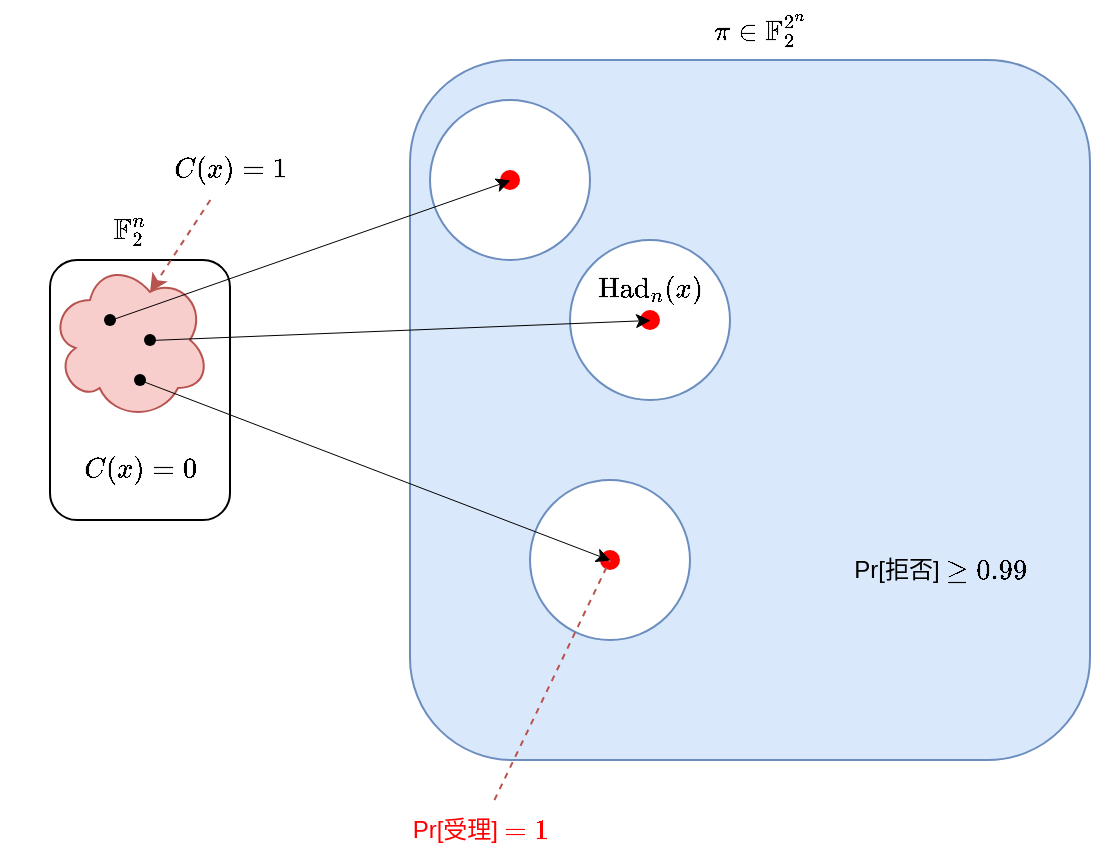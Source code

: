 <mxfile version="24.7.17">
  <diagram id="l-66y4AVhyTFW0OfiK2g" name="ページ1">
    <mxGraphModel dx="848" dy="606" grid="1" gridSize="10" guides="1" tooltips="1" connect="1" arrows="1" fold="1" page="1" pageScale="1" pageWidth="827" pageHeight="1169" math="1" shadow="0">
      <root>
        <mxCell id="0" />
        <mxCell id="1" parent="0" />
        <mxCell id="2" value="" style="rounded=1;whiteSpace=wrap;html=1;" parent="1" vertex="1">
          <mxGeometry x="50" y="220" width="90" height="130" as="geometry" />
        </mxCell>
        <mxCell id="3" value="$$\mathbb{F}_2^n$$" style="text;html=1;align=center;verticalAlign=middle;resizable=0;points=[];autosize=1;strokeColor=none;fillColor=none;" parent="1" vertex="1">
          <mxGeometry x="25" y="190" width="130" height="30" as="geometry" />
        </mxCell>
        <mxCell id="4" value="" style="ellipse;shape=cloud;whiteSpace=wrap;html=1;fillColor=#f8cecc;strokeColor=#b85450;" parent="1" vertex="1">
          <mxGeometry x="50" y="220" width="80" height="80" as="geometry" />
        </mxCell>
        <mxCell id="5" value="$$C(x)=1$$" style="text;html=1;align=center;verticalAlign=middle;resizable=0;points=[];autosize=1;strokeColor=none;fillColor=none;fontSize=12;" parent="1" vertex="1">
          <mxGeometry x="95" y="160" width="90" height="30" as="geometry" />
        </mxCell>
        <mxCell id="6" value="$$C(x)=0$$" style="text;html=1;align=center;verticalAlign=middle;resizable=0;points=[];autosize=1;strokeColor=none;fillColor=none;" parent="1" vertex="1">
          <mxGeometry x="50" y="310" width="90" height="30" as="geometry" />
        </mxCell>
        <mxCell id="7" value="" style="rounded=1;whiteSpace=wrap;html=1;fillColor=#dae8fc;strokeColor=#6c8ebf;" parent="1" vertex="1">
          <mxGeometry x="230" y="120" width="340" height="350" as="geometry" />
        </mxCell>
        <mxCell id="8" value="$$\pi \in \mathbb{F}_2^{2^n}$$" style="text;html=1;align=center;verticalAlign=middle;resizable=0;points=[];autosize=1;strokeColor=none;fillColor=none;" parent="1" vertex="1">
          <mxGeometry x="310" y="90" width="190" height="30" as="geometry" />
        </mxCell>
        <mxCell id="13" value="" style="shape=waypoint;sketch=0;size=6;pointerEvents=1;points=[];fillColor=none;resizable=0;rotatable=0;perimeter=centerPerimeter;snapToPoint=1;" parent="1" vertex="1">
          <mxGeometry x="85" y="270" width="20" height="20" as="geometry" />
        </mxCell>
        <mxCell id="16" value="" style="group" parent="1" vertex="1" connectable="0">
          <mxGeometry x="310" y="210" width="115" height="80" as="geometry" />
        </mxCell>
        <mxCell id="10" value="" style="ellipse;whiteSpace=wrap;html=1;aspect=fixed;fillColor=default;strokeColor=#6c8ebf;" parent="16" vertex="1">
          <mxGeometry width="80" height="80" as="geometry" />
        </mxCell>
        <mxCell id="11" value="" style="shape=waypoint;sketch=0;size=6;pointerEvents=1;points=[];fillColor=#dae8fc;resizable=0;rotatable=0;perimeter=centerPerimeter;snapToPoint=1;strokeColor=#FF0000;strokeWidth=3;" parent="16" vertex="1">
          <mxGeometry x="30" y="30" width="20" height="20" as="geometry" />
        </mxCell>
        <mxCell id="ZMNcrD23Gr3HNliZEn9E-31" value="$$\mathrm{Had}_n(x)$$" style="text;html=1;align=center;verticalAlign=middle;resizable=0;points=[];autosize=1;strokeColor=none;fillColor=none;" vertex="1" parent="16">
          <mxGeometry x="-35" y="10" width="150" height="30" as="geometry" />
        </mxCell>
        <mxCell id="18" value="" style="group" parent="1" vertex="1" connectable="0">
          <mxGeometry x="240" y="140" width="80" height="80" as="geometry" />
        </mxCell>
        <mxCell id="19" value="" style="ellipse;whiteSpace=wrap;html=1;aspect=fixed;fillColor=default;strokeColor=#6c8ebf;" parent="18" vertex="1">
          <mxGeometry width="80" height="80" as="geometry" />
        </mxCell>
        <mxCell id="20" value="" style="shape=waypoint;sketch=0;size=6;pointerEvents=1;points=[];fillColor=#dae8fc;resizable=0;rotatable=0;perimeter=centerPerimeter;snapToPoint=1;strokeColor=#FF0000;strokeWidth=3;" parent="18" vertex="1">
          <mxGeometry x="30" y="30" width="20" height="20" as="geometry" />
        </mxCell>
        <mxCell id="21" value="" style="group" parent="1" vertex="1" connectable="0">
          <mxGeometry x="290" y="330" width="80" height="80" as="geometry" />
        </mxCell>
        <mxCell id="22" value="" style="ellipse;whiteSpace=wrap;html=1;aspect=fixed;fillColor=default;strokeColor=#6c8ebf;" parent="21" vertex="1">
          <mxGeometry width="80" height="80" as="geometry" />
        </mxCell>
        <mxCell id="23" value="" style="shape=waypoint;sketch=0;size=6;pointerEvents=1;points=[];fillColor=#dae8fc;resizable=0;rotatable=0;perimeter=centerPerimeter;snapToPoint=1;strokeColor=#FF0000;strokeWidth=3;" parent="21" vertex="1">
          <mxGeometry x="30" y="30" width="20" height="20" as="geometry" />
        </mxCell>
        <mxCell id="24" value="" style="shape=waypoint;sketch=0;size=6;pointerEvents=1;points=[];fillColor=none;resizable=0;rotatable=0;perimeter=centerPerimeter;snapToPoint=1;" parent="1" vertex="1">
          <mxGeometry x="70" y="240" width="20" height="20" as="geometry" />
        </mxCell>
        <mxCell id="25" style="edgeStyle=none;html=1;entryX=0.75;entryY=-0.05;entryDx=0;entryDy=0;entryPerimeter=0;strokeWidth=0.5;" parent="1" source="24" target="20" edge="1">
          <mxGeometry relative="1" as="geometry" />
        </mxCell>
        <mxCell id="26" value="" style="shape=waypoint;sketch=0;size=6;pointerEvents=1;points=[];fillColor=none;resizable=0;rotatable=0;perimeter=centerPerimeter;snapToPoint=1;" parent="1" vertex="1">
          <mxGeometry x="90" y="250" width="20" height="20" as="geometry" />
        </mxCell>
        <mxCell id="27" style="edgeStyle=none;html=1;entryX=0.25;entryY=0.9;entryDx=0;entryDy=0;entryPerimeter=0;strokeWidth=0.5;" parent="1" source="26" target="11" edge="1">
          <mxGeometry relative="1" as="geometry" />
        </mxCell>
        <mxCell id="17" style="edgeStyle=none;html=1;entryX=0.95;entryY=0.25;entryDx=0;entryDy=0;entryPerimeter=0;strokeWidth=0.5;" parent="1" source="13" target="23" edge="1">
          <mxGeometry relative="1" as="geometry" />
        </mxCell>
        <mxCell id="28" value="Pr[拒否] \(\ge 0.99\)" style="text;html=1;align=center;verticalAlign=middle;resizable=0;points=[];autosize=1;strokeColor=none;fillColor=none;" parent="1" vertex="1">
          <mxGeometry x="430" y="360" width="130" height="30" as="geometry" />
        </mxCell>
        <mxCell id="30" style="edgeStyle=none;html=1;fillColor=#f8cecc;strokeColor=#b85450;endArrow=none;endFill=0;dashed=1;" parent="1" source="29" target="23" edge="1">
          <mxGeometry relative="1" as="geometry" />
        </mxCell>
        <mxCell id="29" value="Pr[受理] \(=1\)" style="text;html=1;align=center;verticalAlign=middle;resizable=0;points=[];autosize=1;strokeColor=none;fillColor=none;fontColor=#FF0000;" parent="1" vertex="1">
          <mxGeometry x="215" y="490" width="100" height="30" as="geometry" />
        </mxCell>
        <mxCell id="31" style="edgeStyle=none;html=1;entryX=0.625;entryY=0.2;entryDx=0;entryDy=0;entryPerimeter=0;dashed=1;fillColor=#f8cecc;strokeColor=#b85450;" parent="1" source="5" target="4" edge="1">
          <mxGeometry relative="1" as="geometry" />
        </mxCell>
      </root>
    </mxGraphModel>
  </diagram>
</mxfile>

